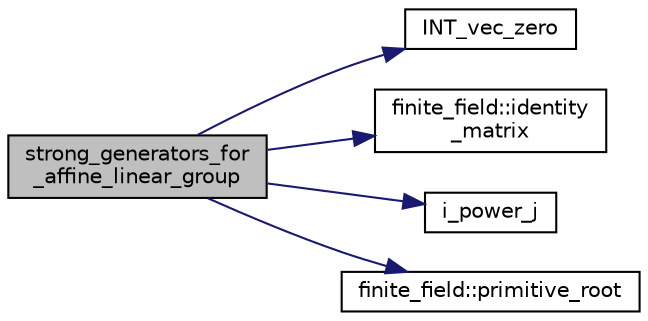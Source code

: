 digraph "strong_generators_for_affine_linear_group"
{
  edge [fontname="Helvetica",fontsize="10",labelfontname="Helvetica",labelfontsize="10"];
  node [fontname="Helvetica",fontsize="10",shape=record];
  rankdir="LR";
  Node4473 [label="strong_generators_for\l_affine_linear_group",height=0.2,width=0.4,color="black", fillcolor="grey75", style="filled", fontcolor="black"];
  Node4473 -> Node4474 [color="midnightblue",fontsize="10",style="solid",fontname="Helvetica"];
  Node4474 [label="INT_vec_zero",height=0.2,width=0.4,color="black", fillcolor="white", style="filled",URL="$df/dbf/sajeeb_8_c.html#aa8c9c7977203577026080f546fe4980f"];
  Node4473 -> Node4475 [color="midnightblue",fontsize="10",style="solid",fontname="Helvetica"];
  Node4475 [label="finite_field::identity\l_matrix",height=0.2,width=0.4,color="black", fillcolor="white", style="filled",URL="$df/d5a/classfinite__field.html#a4688997f80b8721560bccec986c23413"];
  Node4473 -> Node4476 [color="midnightblue",fontsize="10",style="solid",fontname="Helvetica"];
  Node4476 [label="i_power_j",height=0.2,width=0.4,color="black", fillcolor="white", style="filled",URL="$de/dc5/algebra__and__number__theory_8h.html#a39b321523e8957d701618bb5cac542b5"];
  Node4473 -> Node4477 [color="midnightblue",fontsize="10",style="solid",fontname="Helvetica"];
  Node4477 [label="finite_field::primitive_root",height=0.2,width=0.4,color="black", fillcolor="white", style="filled",URL="$df/d5a/classfinite__field.html#a3ba0fb241fc4114b1e710f8a1f9c43f1"];
}
